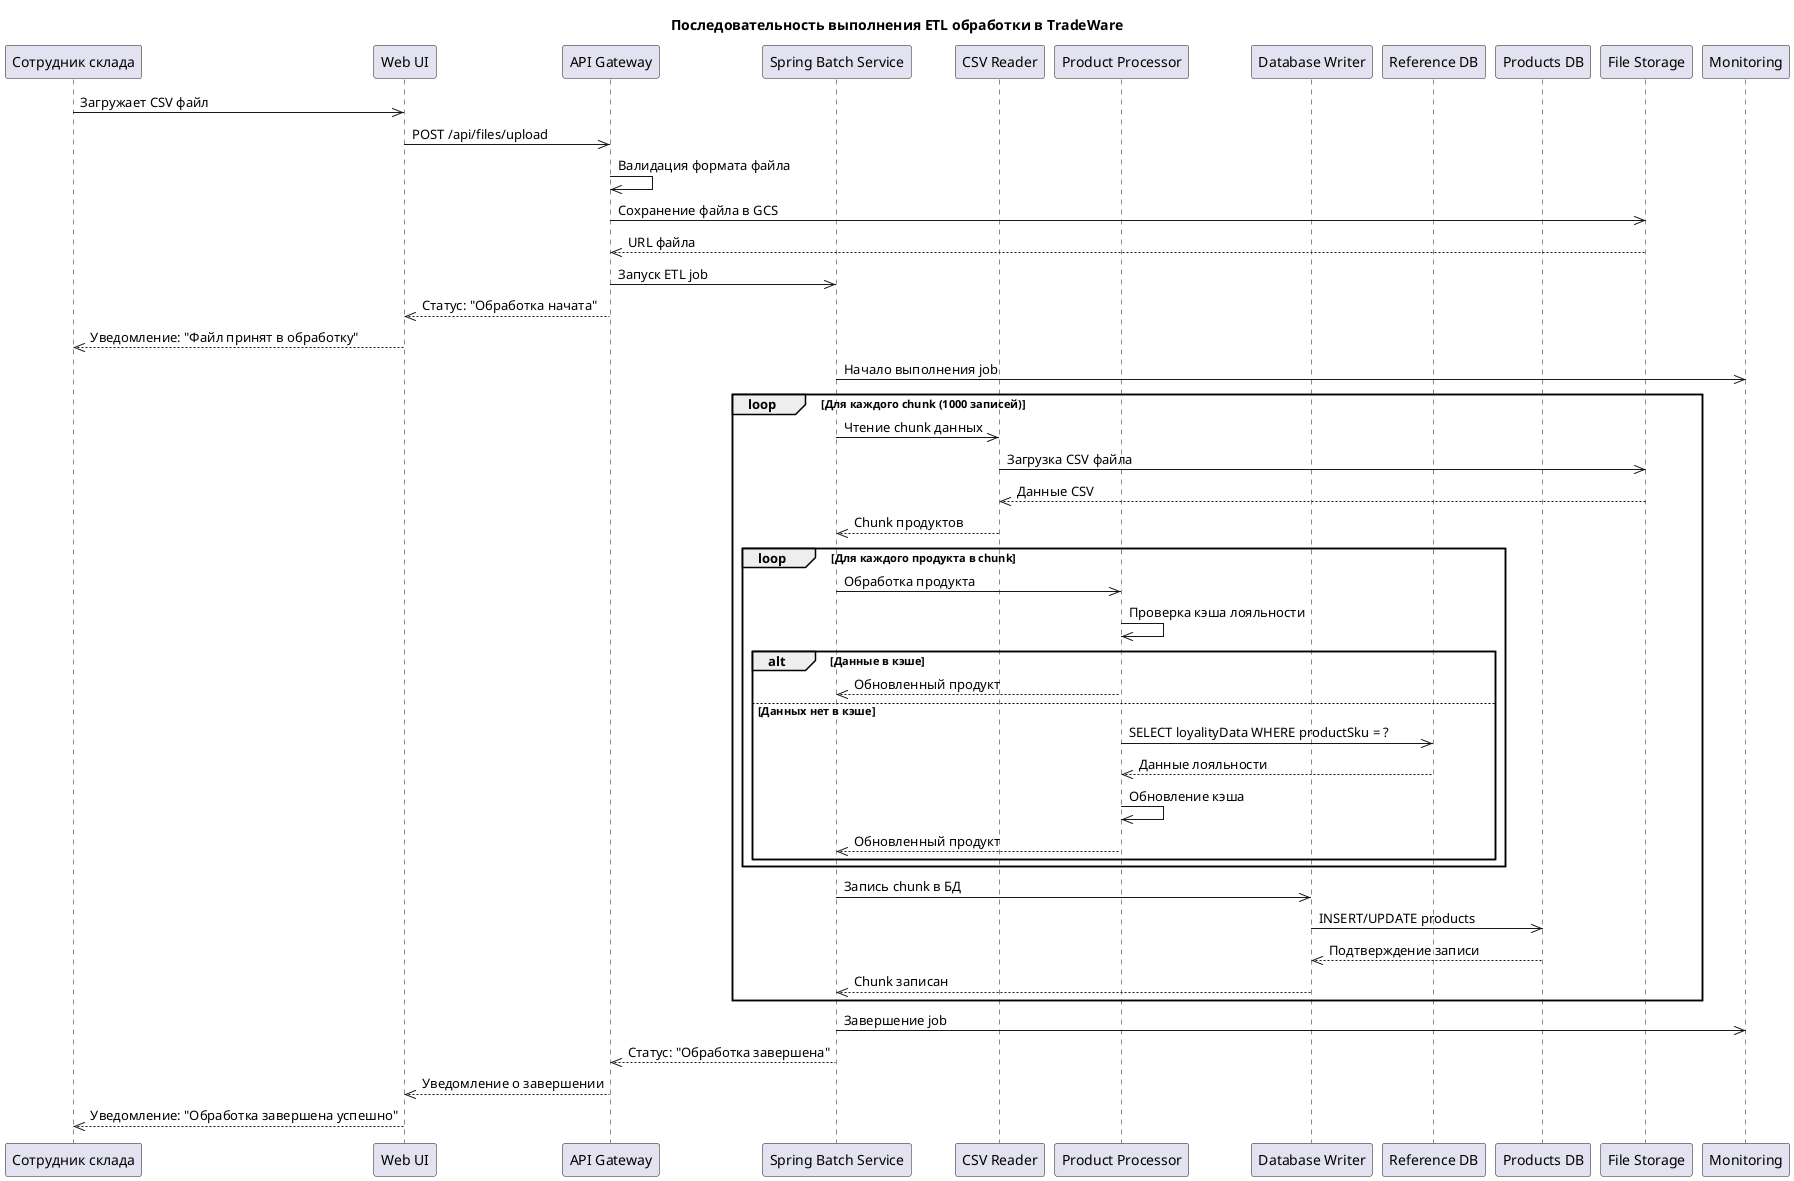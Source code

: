 @startuml

title Последовательность выполнения ETL обработки в TradeWare

participant "Сотрудник склада" as employee
participant "Web UI" as web_ui
participant "API Gateway" as api
participant "Spring Batch Service" as batch
participant "CSV Reader" as reader
participant "Product Processor" as processor
participant "Database Writer" as writer
participant "Reference DB" as ref_db
participant "Products DB" as products_db
participant "File Storage" as storage
participant "Monitoring" as monitoring

employee->>web_ui: Загружает CSV файл
web_ui->>api: POST /api/files/upload
api->>api: Валидация формата файла
api->>storage: Сохранение файла в GCS
storage-->>api: URL файла
api->>batch: Запуск ETL job
api-->>web_ui: Статус: "Обработка начата"
web_ui-->>employee: Уведомление: "Файл принят в обработку"

batch->>monitoring: Начало выполнения job

loop Для каждого chunk (1000 записей)
    batch->>reader: Чтение chunk данных
    reader->>storage: Загрузка CSV файла
    storage-->>reader: Данные CSV
    reader-->>batch: Chunk продуктов
    
    loop Для каждого продукта в chunk
        batch->>processor: Обработка продукта
        processor->>processor: Проверка кэша лояльности
        
        alt Данные в кэше
            processor-->>batch: Обновленный продукт
        else Данных нет в кэше
            processor->>ref_db: SELECT loyalityData WHERE productSku = ?
            ref_db-->>processor: Данные лояльности
            processor->>processor: Обновление кэша
            processor-->>batch: Обновленный продукт
        end
    end
    
    batch->>writer: Запись chunk в БД
    writer->>products_db: INSERT/UPDATE products
    products_db-->>writer: Подтверждение записи
    writer-->>batch: Chunk записан
end

batch->>monitoring: Завершение job
batch-->>api: Статус: "Обработка завершена"
api-->>web_ui: Уведомление о завершении
web_ui-->>employee: Уведомление: "Обработка завершена успешно"

@enduml
